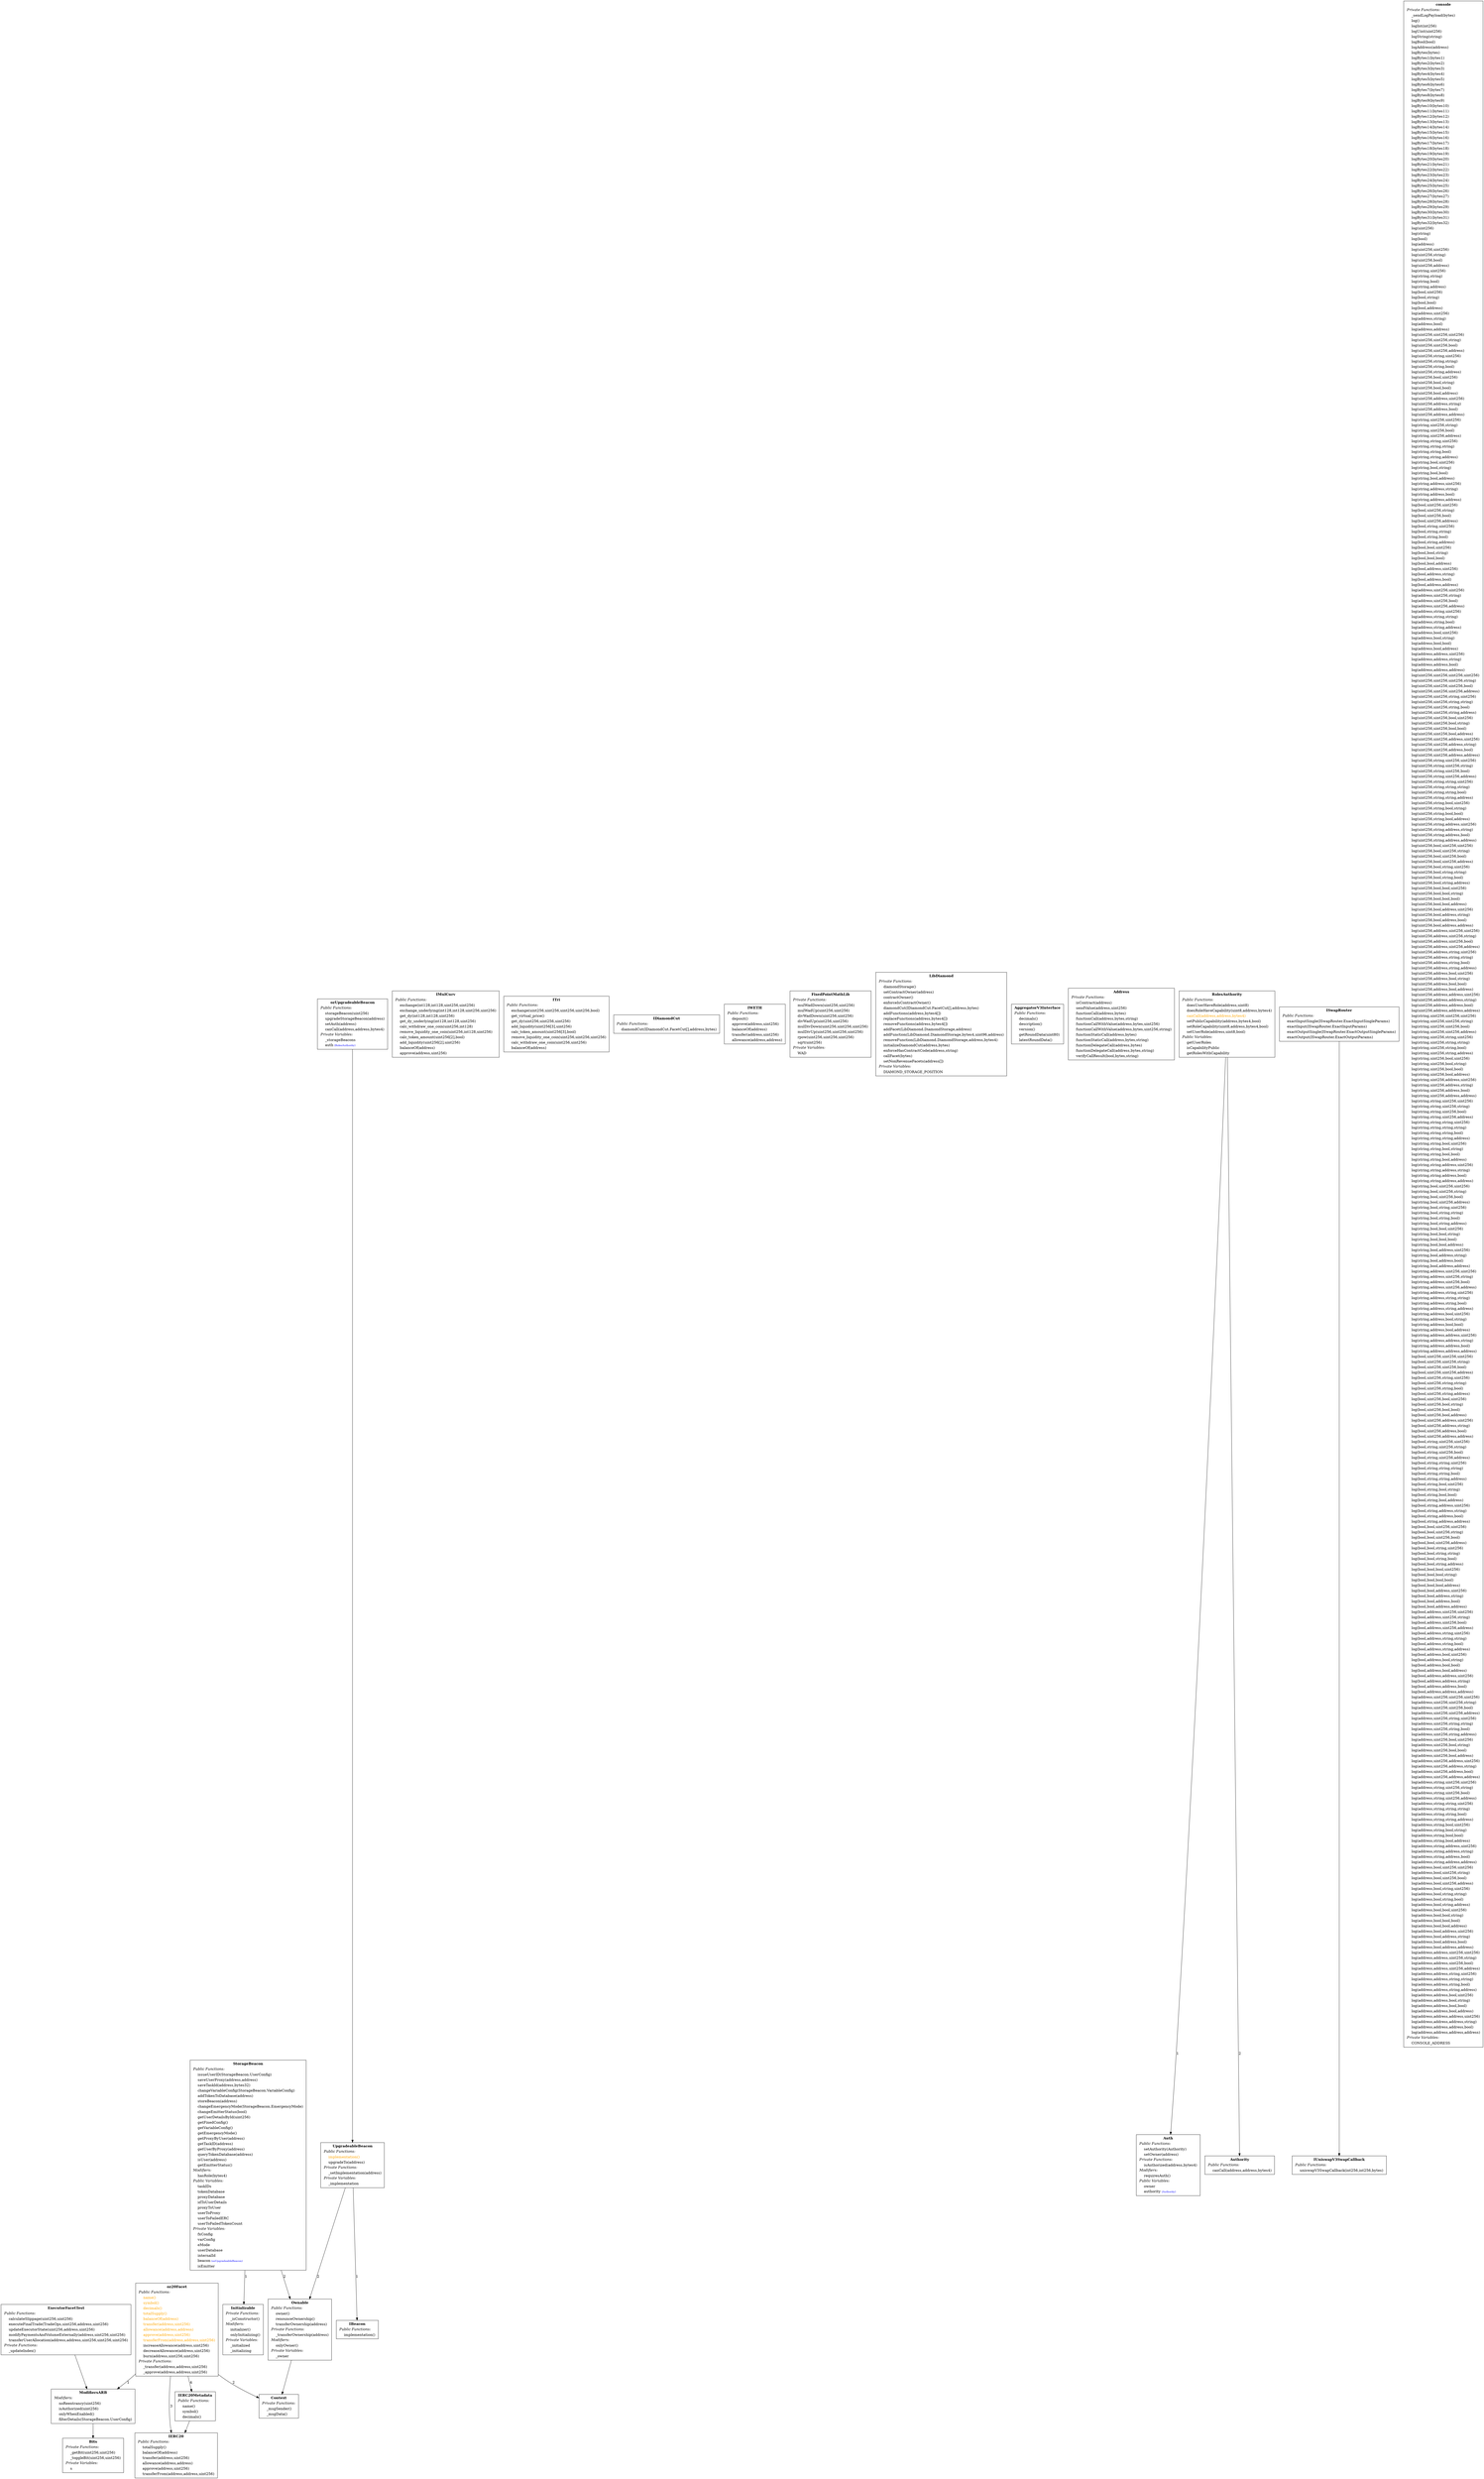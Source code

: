 digraph "" {
ModifiersARB -> Bits;
ModifiersARB[shape="box"label=< <TABLE border="0"><TR><TD align="center"><B>ModifiersARB</B></TD></TR><TR><TD align="left"><I>Modifiers:</I></TD></TR><TR><TD align="left">    noReentrancy(uint256)</TD></TR><TR><TD align="left">    isAuthorized(uint256)</TD></TR><TR><TD align="left">    onlyWhenEnabled()</TD></TR><TR><TD align="left">    filterDetails(StorageBeacon.UserConfig)</TD></TR></TABLE> >];

Bits[shape="box"label=< <TABLE border="0"><TR><TD align="center"><B>Bits</B></TD></TR><TR><TD align="left"><I>Private Functions:</I></TD></TR><TR><TD align="left">    _getBit(uint256,uint256)</TD></TR><TR><TD align="left">    _toggleBit(uint256,uint256)</TD></TR><TR><TD align="left"><I>Private Variables:</I></TD></TR><TR><TD align="left">    s</TD></TR></TABLE> >];

oz20Facet -> ModifiersARB [ label="1" ];
oz20Facet -> Context [ label="2" ];
oz20Facet -> IERC20 [ label="3" ];
oz20Facet -> IERC20Metadata [ label="4" ];
oz20Facet[shape="box"label=< <TABLE border="0"><TR><TD align="center"><B>oz20Facet</B></TD></TR><TR><TD align="left"><I>Public Functions:</I></TD></TR><TR><TD align="left"><font color="#FFA500">    name()</font></TD></TR><TR><TD align="left"><font color="#FFA500">    symbol()</font></TD></TR><TR><TD align="left"><font color="#FFA500">    decimals()</font></TD></TR><TR><TD align="left"><font color="#FFA500">    totalSupply()</font></TD></TR><TR><TD align="left"><font color="#FFA500">    balanceOf(address)</font></TD></TR><TR><TD align="left"><font color="#FFA500">    transfer(address,uint256)</font></TD></TR><TR><TD align="left"><font color="#FFA500">    allowance(address,address)</font></TD></TR><TR><TD align="left"><font color="#FFA500">    approve(address,uint256)</font></TD></TR><TR><TD align="left"><font color="#FFA500">    transferFrom(address,address,uint256)</font></TD></TR><TR><TD align="left">    increaseAllowance(address,uint256)</TD></TR><TR><TD align="left">    decreaseAllowance(address,uint256)</TD></TR><TR><TD align="left">    burn(address,uint256,uint256)</TD></TR><TR><TD align="left"><I>Private Functions:</I></TD></TR><TR><TD align="left">    _transfer(address,address,uint256)</TD></TR><TR><TD align="left">    _approve(address,address,uint256)</TD></TR></TABLE> >];

StorageBeacon -> Initializable [ label="1" ];
StorageBeacon -> Ownable [ label="2" ];
StorageBeacon[shape="box"label=< <TABLE border="0"><TR><TD align="center"><B>StorageBeacon</B></TD></TR><TR><TD align="left"><I>Public Functions:</I></TD></TR><TR><TD align="left">    issueUserID(StorageBeacon.UserConfig)</TD></TR><TR><TD align="left">    saveUserProxy(address,address)</TD></TR><TR><TD align="left">    saveTaskId(address,bytes32)</TD></TR><TR><TD align="left">    changeVariableConfig(StorageBeacon.VariableConfig)</TD></TR><TR><TD align="left">    addTokenToDatabase(address)</TD></TR><TR><TD align="left">    storeBeacon(address)</TD></TR><TR><TD align="left">    changeEmergencyMode(StorageBeacon.EmergencyMode)</TD></TR><TR><TD align="left">    changeEmitterStatus(bool)</TD></TR><TR><TD align="left">    getUserDetailsById(uint256)</TD></TR><TR><TD align="left">    getFixedConfig()</TD></TR><TR><TD align="left">    getVariableConfig()</TD></TR><TR><TD align="left">    getEmergencyMode()</TD></TR><TR><TD align="left">    getProxyByUser(address)</TD></TR><TR><TD align="left">    getTaskID(address)</TD></TR><TR><TD align="left">    getUserByProxy(address)</TD></TR><TR><TD align="left">    queryTokenDatabase(address)</TD></TR><TR><TD align="left">    isUser(address)</TD></TR><TR><TD align="left">    getEmitterStatus()</TD></TR><TR><TD align="left"><I>Modifiers:</I></TD></TR><TR><TD align="left">    hasRole(bytes4)</TD></TR><TR><TD align="left"><I>Public Variables:</I></TD></TR><TR><TD align="left">    taskIDs</TD></TR><TR><TD align="left">    tokenDatabase</TD></TR><TR><TD align="left">    proxyDatabase</TD></TR><TR><TD align="left">    idToUserDetails</TD></TR><TR><TD align="left">    proxyToUser</TD></TR><TR><TD align="left">    userToProxy</TD></TR><TR><TD align="left">    userToFailedERC</TD></TR><TR><TD align="left">    userToFailedTokenCount</TD></TR><TR><TD align="left"><I>Private Variables:</I></TD></TR><TR><TD align="left">    fxConfig</TD></TR><TR><TD align="left">    varConfig</TD></TR><TR><TD align="left">    eMode</TD></TR><TR><TD align="left">    userDatabase</TD></TR><TR><TD align="left">    internalId</TD></TR><TR><TD align="left">    beacon<font color="blue" POINT-SIZE="10"> (ozUpgradeableBeacon)</font></TD></TR><TR><TD align="left">    isEmitter</TD></TR></TABLE> >];

ozUpgradeableBeacon -> UpgradeableBeacon;
ozUpgradeableBeacon[shape="box"label=< <TABLE border="0"><TR><TD align="center"><B>ozUpgradeableBeacon</B></TD></TR><TR><TD align="left"><I>Public Functions:</I></TD></TR><TR><TD align="left">    storageBeacon(uint256)</TD></TR><TR><TD align="left">    upgradeStorageBeacon(address)</TD></TR><TR><TD align="left">    setAuth(address)</TD></TR><TR><TD align="left">    canCall(address,address,bytes4)</TD></TR><TR><TD align="left"><I>Private Variables:</I></TD></TR><TR><TD align="left">    _storageBeacons</TD></TR><TR><TD align="left">    auth<font color="blue" POINT-SIZE="10"> (RolesAuthority)</font></TD></TR></TABLE> >];

IMulCurv[shape="box"label=< <TABLE border="0"><TR><TD align="center"><B>IMulCurv</B></TD></TR><TR><TD align="left"><I>Public Functions:</I></TD></TR><TR><TD align="left">    exchange(int128,int128,uint256,uint256)</TD></TR><TR><TD align="left">    exchange_underlying(int128,int128,uint256,uint256)</TD></TR><TR><TD align="left">    get_dy(int128,int128,uint256)</TD></TR><TR><TD align="left">    get_dy_underlying(int128,int128,uint256)</TD></TR><TR><TD align="left">    calc_withdraw_one_coin(uint256,int128)</TD></TR><TR><TD align="left">    remove_liquidity_one_coin(uint256,int128,uint256)</TD></TR><TR><TD align="left">    calc_token_amount(uint256[2],bool)</TD></TR><TR><TD align="left">    add_liquidity(uint256[2],uint256)</TD></TR><TR><TD align="left">    balanceOf(address)</TD></TR><TR><TD align="left">    approve(address,uint256)</TD></TR></TABLE> >];

ITri[shape="box"label=< <TABLE border="0"><TR><TD align="center"><B>ITri</B></TD></TR><TR><TD align="left"><I>Public Functions:</I></TD></TR><TR><TD align="left">    exchange(uint256,uint256,uint256,uint256,bool)</TD></TR><TR><TD align="left">    get_virtual_price()</TD></TR><TR><TD align="left">    get_dy(uint256,uint256,uint256)</TD></TR><TR><TD align="left">    add_liquidity(uint256[3],uint256)</TD></TR><TR><TD align="left">    calc_token_amount(uint256[3],bool)</TD></TR><TR><TD align="left">    remove_liquidity_one_coin(uint256,uint256,uint256)</TD></TR><TR><TD align="left">    calc_withdraw_one_coin(uint256,uint256)</TD></TR><TR><TD align="left">    balanceOf(address)</TD></TR></TABLE> >];

IDiamondCut[shape="box"label=< <TABLE border="0"><TR><TD align="center"><B>IDiamondCut</B></TD></TR><TR><TD align="left"><I>Public Functions:</I></TD></TR><TR><TD align="left">    diamondCut(IDiamondCut.FacetCut[],address,bytes)</TD></TR></TABLE> >];

IWETH[shape="box"label=< <TABLE border="0"><TR><TD align="center"><B>IWETH</B></TD></TR><TR><TD align="left"><I>Public Functions:</I></TD></TR><TR><TD align="left">    deposit()</TD></TR><TR><TD align="left">    approve(address,uint256)</TD></TR><TR><TD align="left">    balanceOf(address)</TD></TR><TR><TD align="left">    transfer(address,uint256)</TD></TR><TR><TD align="left">    allowance(address,address)</TD></TR></TABLE> >];

FixedPointMathLib[shape="box"label=< <TABLE border="0"><TR><TD align="center"><B>FixedPointMathLib</B></TD></TR><TR><TD align="left"><I>Private Functions:</I></TD></TR><TR><TD align="left">    mulWadDown(uint256,uint256)</TD></TR><TR><TD align="left">    mulWadUp(uint256,uint256)</TD></TR><TR><TD align="left">    divWadDown(uint256,uint256)</TD></TR><TR><TD align="left">    divWadUp(uint256,uint256)</TD></TR><TR><TD align="left">    mulDivDown(uint256,uint256,uint256)</TD></TR><TR><TD align="left">    mulDivUp(uint256,uint256,uint256)</TD></TR><TR><TD align="left">    rpow(uint256,uint256,uint256)</TD></TR><TR><TD align="left">    sqrt(uint256)</TD></TR><TR><TD align="left"><I>Private Variables:</I></TD></TR><TR><TD align="left">    WAD</TD></TR></TABLE> >];

LibDiamond[shape="box"label=< <TABLE border="0"><TR><TD align="center"><B>LibDiamond</B></TD></TR><TR><TD align="left"><I>Private Functions:</I></TD></TR><TR><TD align="left">    diamondStorage()</TD></TR><TR><TD align="left">    setContractOwner(address)</TD></TR><TR><TD align="left">    contractOwner()</TD></TR><TR><TD align="left">    enforceIsContractOwner()</TD></TR><TR><TD align="left">    diamondCut(IDiamondCut.FacetCut[],address,bytes)</TD></TR><TR><TD align="left">    addFunctions(address,bytes4[])</TD></TR><TR><TD align="left">    replaceFunctions(address,bytes4[])</TD></TR><TR><TD align="left">    removeFunctions(address,bytes4[])</TD></TR><TR><TD align="left">    addFacet(LibDiamond.DiamondStorage,address)</TD></TR><TR><TD align="left">    addFunction(LibDiamond.DiamondStorage,bytes4,uint96,address)</TD></TR><TR><TD align="left">    removeFunction(LibDiamond.DiamondStorage,address,bytes4)</TD></TR><TR><TD align="left">    initializeDiamondCut(address,bytes)</TD></TR><TR><TD align="left">    enforceHasContractCode(address,string)</TD></TR><TR><TD align="left">    callFacet(bytes)</TD></TR><TR><TD align="left">    setNonRevenueFacets(address[])</TD></TR><TR><TD align="left"><I>Private Variables:</I></TD></TR><TR><TD align="left">    DIAMOND_STORAGE_POSITION</TD></TR></TABLE> >];

ExecutorFacetTest -> ModifiersARB;
ExecutorFacetTest[shape="box"label=< <TABLE border="0"><TR><TD align="center"><B>ExecutorFacetTest</B></TD></TR><TR><TD align="left"><I>Public Functions:</I></TD></TR><TR><TD align="left">    calculateSlippage(uint256,uint256)</TD></TR><TR><TD align="left">    executeFinalTrade(TradeOps,uint256,address,uint256)</TD></TR><TR><TD align="left">    updateExecutorState(uint256,address,uint256)</TD></TR><TR><TD align="left">    modifyPaymentsAndVolumeExternally(address,uint256,uint256)</TD></TR><TR><TD align="left">    transferUserAllocation(address,address,uint256,uint256,uint256)</TD></TR><TR><TD align="left"><I>Private Functions:</I></TD></TR><TR><TD align="left">    _updateIndex()</TD></TR></TABLE> >];

AggregatorV3Interface[shape="box"label=< <TABLE border="0"><TR><TD align="center"><B>AggregatorV3Interface</B></TD></TR><TR><TD align="left"><I>Public Functions:</I></TD></TR><TR><TD align="left">    decimals()</TD></TR><TR><TD align="left">    description()</TD></TR><TR><TD align="left">    version()</TD></TR><TR><TD align="left">    getRoundData(uint80)</TD></TR><TR><TD align="left">    latestRoundData()</TD></TR></TABLE> >];

Ownable -> Context;
Ownable[shape="box"label=< <TABLE border="0"><TR><TD align="center"><B>Ownable</B></TD></TR><TR><TD align="left"><I>Public Functions:</I></TD></TR><TR><TD align="left">    owner()</TD></TR><TR><TD align="left">    renounceOwnership()</TD></TR><TR><TD align="left">    transferOwnership(address)</TD></TR><TR><TD align="left"><I>Private Functions:</I></TD></TR><TR><TD align="left">    _transferOwnership(address)</TD></TR><TR><TD align="left"><I>Modifiers:</I></TD></TR><TR><TD align="left">    onlyOwner()</TD></TR><TR><TD align="left"><I>Private Variables:</I></TD></TR><TR><TD align="left">    _owner</TD></TR></TABLE> >];

IBeacon[shape="box"label=< <TABLE border="0"><TR><TD align="center"><B>IBeacon</B></TD></TR><TR><TD align="left"><I>Public Functions:</I></TD></TR><TR><TD align="left">    implementation()</TD></TR></TABLE> >];

UpgradeableBeacon -> IBeacon [ label="1" ];
UpgradeableBeacon -> Ownable [ label="2" ];
UpgradeableBeacon[shape="box"label=< <TABLE border="0"><TR><TD align="center"><B>UpgradeableBeacon</B></TD></TR><TR><TD align="left"><I>Public Functions:</I></TD></TR><TR><TD align="left"><font color="#FFA500">    implementation()</font></TD></TR><TR><TD align="left">    upgradeTo(address)</TD></TR><TR><TD align="left"><I>Private Functions:</I></TD></TR><TR><TD align="left">    _setImplementation(address)</TD></TR><TR><TD align="left"><I>Private Variables:</I></TD></TR><TR><TD align="left">    _implementation</TD></TR></TABLE> >];

Initializable[shape="box"label=< <TABLE border="0"><TR><TD align="center"><B>Initializable</B></TD></TR><TR><TD align="left"><I>Private Functions:</I></TD></TR><TR><TD align="left">    _isConstructor()</TD></TR><TR><TD align="left"><I>Modifiers:</I></TD></TR><TR><TD align="left">    initializer()</TD></TR><TR><TD align="left">    onlyInitializing()</TD></TR><TR><TD align="left"><I>Private Variables:</I></TD></TR><TR><TD align="left">    _initialized</TD></TR><TR><TD align="left">    _initializing</TD></TR></TABLE> >];

IERC20[shape="box"label=< <TABLE border="0"><TR><TD align="center"><B>IERC20</B></TD></TR><TR><TD align="left"><I>Public Functions:</I></TD></TR><TR><TD align="left">    totalSupply()</TD></TR><TR><TD align="left">    balanceOf(address)</TD></TR><TR><TD align="left">    transfer(address,uint256)</TD></TR><TR><TD align="left">    allowance(address,address)</TD></TR><TR><TD align="left">    approve(address,uint256)</TD></TR><TR><TD align="left">    transferFrom(address,address,uint256)</TD></TR></TABLE> >];

IERC20Metadata -> IERC20;
IERC20Metadata[shape="box"label=< <TABLE border="0"><TR><TD align="center"><B>IERC20Metadata</B></TD></TR><TR><TD align="left"><I>Public Functions:</I></TD></TR><TR><TD align="left">    name()</TD></TR><TR><TD align="left">    symbol()</TD></TR><TR><TD align="left">    decimals()</TD></TR></TABLE> >];

Address[shape="box"label=< <TABLE border="0"><TR><TD align="center"><B>Address</B></TD></TR><TR><TD align="left"><I>Private Functions:</I></TD></TR><TR><TD align="left">    isContract(address)</TD></TR><TR><TD align="left">    sendValue(address,uint256)</TD></TR><TR><TD align="left">    functionCall(address,bytes)</TD></TR><TR><TD align="left">    functionCall(address,bytes,string)</TD></TR><TR><TD align="left">    functionCallWithValue(address,bytes,uint256)</TD></TR><TR><TD align="left">    functionCallWithValue(address,bytes,uint256,string)</TD></TR><TR><TD align="left">    functionStaticCall(address,bytes)</TD></TR><TR><TD align="left">    functionStaticCall(address,bytes,string)</TD></TR><TR><TD align="left">    functionDelegateCall(address,bytes)</TD></TR><TR><TD align="left">    functionDelegateCall(address,bytes,string)</TD></TR><TR><TD align="left">    verifyCallResult(bool,bytes,string)</TD></TR></TABLE> >];

Context[shape="box"label=< <TABLE border="0"><TR><TD align="center"><B>Context</B></TD></TR><TR><TD align="left"><I>Private Functions:</I></TD></TR><TR><TD align="left">    _msgSender()</TD></TR><TR><TD align="left">    _msgData()</TD></TR></TABLE> >];

Auth[shape="box"label=< <TABLE border="0"><TR><TD align="center"><B>Auth</B></TD></TR><TR><TD align="left"><I>Public Functions:</I></TD></TR><TR><TD align="left">    setAuthority(Authority)</TD></TR><TR><TD align="left">    setOwner(address)</TD></TR><TR><TD align="left"><I>Private Functions:</I></TD></TR><TR><TD align="left">    isAuthorized(address,bytes4)</TD></TR><TR><TD align="left"><I>Modifiers:</I></TD></TR><TR><TD align="left">    requiresAuth()</TD></TR><TR><TD align="left"><I>Public Variables:</I></TD></TR><TR><TD align="left">    owner</TD></TR><TR><TD align="left">    authority<font color="blue" POINT-SIZE="10"> (Authority)</font></TD></TR></TABLE> >];

Authority[shape="box"label=< <TABLE border="0"><TR><TD align="center"><B>Authority</B></TD></TR><TR><TD align="left"><I>Public Functions:</I></TD></TR><TR><TD align="left">    canCall(address,address,bytes4)</TD></TR></TABLE> >];

RolesAuthority -> Auth [ label="1" ];
RolesAuthority -> Authority [ label="2" ];
RolesAuthority[shape="box"label=< <TABLE border="0"><TR><TD align="center"><B>RolesAuthority</B></TD></TR><TR><TD align="left"><I>Public Functions:</I></TD></TR><TR><TD align="left">    doesUserHaveRole(address,uint8)</TD></TR><TR><TD align="left">    doesRoleHaveCapability(uint8,address,bytes4)</TD></TR><TR><TD align="left"><font color="#FFA500">    canCall(address,address,bytes4)</font></TD></TR><TR><TD align="left">    setPublicCapability(address,bytes4,bool)</TD></TR><TR><TD align="left">    setRoleCapability(uint8,address,bytes4,bool)</TD></TR><TR><TD align="left">    setUserRole(address,uint8,bool)</TD></TR><TR><TD align="left"><I>Public Variables:</I></TD></TR><TR><TD align="left">    getUserRoles</TD></TR><TR><TD align="left">    isCapabilityPublic</TD></TR><TR><TD align="left">    getRolesWithCapability</TD></TR></TABLE> >];

IUniswapV3SwapCallback[shape="box"label=< <TABLE border="0"><TR><TD align="center"><B>IUniswapV3SwapCallback</B></TD></TR><TR><TD align="left"><I>Public Functions:</I></TD></TR><TR><TD align="left">    uniswapV3SwapCallback(int256,int256,bytes)</TD></TR></TABLE> >];

ISwapRouter -> IUniswapV3SwapCallback;
ISwapRouter[shape="box"label=< <TABLE border="0"><TR><TD align="center"><B>ISwapRouter</B></TD></TR><TR><TD align="left"><I>Public Functions:</I></TD></TR><TR><TD align="left">    exactInputSingle(ISwapRouter.ExactInputSingleParams)</TD></TR><TR><TD align="left">    exactInput(ISwapRouter.ExactInputParams)</TD></TR><TR><TD align="left">    exactOutputSingle(ISwapRouter.ExactOutputSingleParams)</TD></TR><TR><TD align="left">    exactOutput(ISwapRouter.ExactOutputParams)</TD></TR></TABLE> >];

console[shape="box"label=< <TABLE border="0"><TR><TD align="center"><B>console</B></TD></TR><TR><TD align="left"><I>Private Functions:</I></TD></TR><TR><TD align="left">    _sendLogPayload(bytes)</TD></TR><TR><TD align="left">    log()</TD></TR><TR><TD align="left">    logInt(int256)</TD></TR><TR><TD align="left">    logUint(uint256)</TD></TR><TR><TD align="left">    logString(string)</TD></TR><TR><TD align="left">    logBool(bool)</TD></TR><TR><TD align="left">    logAddress(address)</TD></TR><TR><TD align="left">    logBytes(bytes)</TD></TR><TR><TD align="left">    logBytes1(bytes1)</TD></TR><TR><TD align="left">    logBytes2(bytes2)</TD></TR><TR><TD align="left">    logBytes3(bytes3)</TD></TR><TR><TD align="left">    logBytes4(bytes4)</TD></TR><TR><TD align="left">    logBytes5(bytes5)</TD></TR><TR><TD align="left">    logBytes6(bytes6)</TD></TR><TR><TD align="left">    logBytes7(bytes7)</TD></TR><TR><TD align="left">    logBytes8(bytes8)</TD></TR><TR><TD align="left">    logBytes9(bytes9)</TD></TR><TR><TD align="left">    logBytes10(bytes10)</TD></TR><TR><TD align="left">    logBytes11(bytes11)</TD></TR><TR><TD align="left">    logBytes12(bytes12)</TD></TR><TR><TD align="left">    logBytes13(bytes13)</TD></TR><TR><TD align="left">    logBytes14(bytes14)</TD></TR><TR><TD align="left">    logBytes15(bytes15)</TD></TR><TR><TD align="left">    logBytes16(bytes16)</TD></TR><TR><TD align="left">    logBytes17(bytes17)</TD></TR><TR><TD align="left">    logBytes18(bytes18)</TD></TR><TR><TD align="left">    logBytes19(bytes19)</TD></TR><TR><TD align="left">    logBytes20(bytes20)</TD></TR><TR><TD align="left">    logBytes21(bytes21)</TD></TR><TR><TD align="left">    logBytes22(bytes22)</TD></TR><TR><TD align="left">    logBytes23(bytes23)</TD></TR><TR><TD align="left">    logBytes24(bytes24)</TD></TR><TR><TD align="left">    logBytes25(bytes25)</TD></TR><TR><TD align="left">    logBytes26(bytes26)</TD></TR><TR><TD align="left">    logBytes27(bytes27)</TD></TR><TR><TD align="left">    logBytes28(bytes28)</TD></TR><TR><TD align="left">    logBytes29(bytes29)</TD></TR><TR><TD align="left">    logBytes30(bytes30)</TD></TR><TR><TD align="left">    logBytes31(bytes31)</TD></TR><TR><TD align="left">    logBytes32(bytes32)</TD></TR><TR><TD align="left">    log(uint256)</TD></TR><TR><TD align="left">    log(string)</TD></TR><TR><TD align="left">    log(bool)</TD></TR><TR><TD align="left">    log(address)</TD></TR><TR><TD align="left">    log(uint256,uint256)</TD></TR><TR><TD align="left">    log(uint256,string)</TD></TR><TR><TD align="left">    log(uint256,bool)</TD></TR><TR><TD align="left">    log(uint256,address)</TD></TR><TR><TD align="left">    log(string,uint256)</TD></TR><TR><TD align="left">    log(string,string)</TD></TR><TR><TD align="left">    log(string,bool)</TD></TR><TR><TD align="left">    log(string,address)</TD></TR><TR><TD align="left">    log(bool,uint256)</TD></TR><TR><TD align="left">    log(bool,string)</TD></TR><TR><TD align="left">    log(bool,bool)</TD></TR><TR><TD align="left">    log(bool,address)</TD></TR><TR><TD align="left">    log(address,uint256)</TD></TR><TR><TD align="left">    log(address,string)</TD></TR><TR><TD align="left">    log(address,bool)</TD></TR><TR><TD align="left">    log(address,address)</TD></TR><TR><TD align="left">    log(uint256,uint256,uint256)</TD></TR><TR><TD align="left">    log(uint256,uint256,string)</TD></TR><TR><TD align="left">    log(uint256,uint256,bool)</TD></TR><TR><TD align="left">    log(uint256,uint256,address)</TD></TR><TR><TD align="left">    log(uint256,string,uint256)</TD></TR><TR><TD align="left">    log(uint256,string,string)</TD></TR><TR><TD align="left">    log(uint256,string,bool)</TD></TR><TR><TD align="left">    log(uint256,string,address)</TD></TR><TR><TD align="left">    log(uint256,bool,uint256)</TD></TR><TR><TD align="left">    log(uint256,bool,string)</TD></TR><TR><TD align="left">    log(uint256,bool,bool)</TD></TR><TR><TD align="left">    log(uint256,bool,address)</TD></TR><TR><TD align="left">    log(uint256,address,uint256)</TD></TR><TR><TD align="left">    log(uint256,address,string)</TD></TR><TR><TD align="left">    log(uint256,address,bool)</TD></TR><TR><TD align="left">    log(uint256,address,address)</TD></TR><TR><TD align="left">    log(string,uint256,uint256)</TD></TR><TR><TD align="left">    log(string,uint256,string)</TD></TR><TR><TD align="left">    log(string,uint256,bool)</TD></TR><TR><TD align="left">    log(string,uint256,address)</TD></TR><TR><TD align="left">    log(string,string,uint256)</TD></TR><TR><TD align="left">    log(string,string,string)</TD></TR><TR><TD align="left">    log(string,string,bool)</TD></TR><TR><TD align="left">    log(string,string,address)</TD></TR><TR><TD align="left">    log(string,bool,uint256)</TD></TR><TR><TD align="left">    log(string,bool,string)</TD></TR><TR><TD align="left">    log(string,bool,bool)</TD></TR><TR><TD align="left">    log(string,bool,address)</TD></TR><TR><TD align="left">    log(string,address,uint256)</TD></TR><TR><TD align="left">    log(string,address,string)</TD></TR><TR><TD align="left">    log(string,address,bool)</TD></TR><TR><TD align="left">    log(string,address,address)</TD></TR><TR><TD align="left">    log(bool,uint256,uint256)</TD></TR><TR><TD align="left">    log(bool,uint256,string)</TD></TR><TR><TD align="left">    log(bool,uint256,bool)</TD></TR><TR><TD align="left">    log(bool,uint256,address)</TD></TR><TR><TD align="left">    log(bool,string,uint256)</TD></TR><TR><TD align="left">    log(bool,string,string)</TD></TR><TR><TD align="left">    log(bool,string,bool)</TD></TR><TR><TD align="left">    log(bool,string,address)</TD></TR><TR><TD align="left">    log(bool,bool,uint256)</TD></TR><TR><TD align="left">    log(bool,bool,string)</TD></TR><TR><TD align="left">    log(bool,bool,bool)</TD></TR><TR><TD align="left">    log(bool,bool,address)</TD></TR><TR><TD align="left">    log(bool,address,uint256)</TD></TR><TR><TD align="left">    log(bool,address,string)</TD></TR><TR><TD align="left">    log(bool,address,bool)</TD></TR><TR><TD align="left">    log(bool,address,address)</TD></TR><TR><TD align="left">    log(address,uint256,uint256)</TD></TR><TR><TD align="left">    log(address,uint256,string)</TD></TR><TR><TD align="left">    log(address,uint256,bool)</TD></TR><TR><TD align="left">    log(address,uint256,address)</TD></TR><TR><TD align="left">    log(address,string,uint256)</TD></TR><TR><TD align="left">    log(address,string,string)</TD></TR><TR><TD align="left">    log(address,string,bool)</TD></TR><TR><TD align="left">    log(address,string,address)</TD></TR><TR><TD align="left">    log(address,bool,uint256)</TD></TR><TR><TD align="left">    log(address,bool,string)</TD></TR><TR><TD align="left">    log(address,bool,bool)</TD></TR><TR><TD align="left">    log(address,bool,address)</TD></TR><TR><TD align="left">    log(address,address,uint256)</TD></TR><TR><TD align="left">    log(address,address,string)</TD></TR><TR><TD align="left">    log(address,address,bool)</TD></TR><TR><TD align="left">    log(address,address,address)</TD></TR><TR><TD align="left">    log(uint256,uint256,uint256,uint256)</TD></TR><TR><TD align="left">    log(uint256,uint256,uint256,string)</TD></TR><TR><TD align="left">    log(uint256,uint256,uint256,bool)</TD></TR><TR><TD align="left">    log(uint256,uint256,uint256,address)</TD></TR><TR><TD align="left">    log(uint256,uint256,string,uint256)</TD></TR><TR><TD align="left">    log(uint256,uint256,string,string)</TD></TR><TR><TD align="left">    log(uint256,uint256,string,bool)</TD></TR><TR><TD align="left">    log(uint256,uint256,string,address)</TD></TR><TR><TD align="left">    log(uint256,uint256,bool,uint256)</TD></TR><TR><TD align="left">    log(uint256,uint256,bool,string)</TD></TR><TR><TD align="left">    log(uint256,uint256,bool,bool)</TD></TR><TR><TD align="left">    log(uint256,uint256,bool,address)</TD></TR><TR><TD align="left">    log(uint256,uint256,address,uint256)</TD></TR><TR><TD align="left">    log(uint256,uint256,address,string)</TD></TR><TR><TD align="left">    log(uint256,uint256,address,bool)</TD></TR><TR><TD align="left">    log(uint256,uint256,address,address)</TD></TR><TR><TD align="left">    log(uint256,string,uint256,uint256)</TD></TR><TR><TD align="left">    log(uint256,string,uint256,string)</TD></TR><TR><TD align="left">    log(uint256,string,uint256,bool)</TD></TR><TR><TD align="left">    log(uint256,string,uint256,address)</TD></TR><TR><TD align="left">    log(uint256,string,string,uint256)</TD></TR><TR><TD align="left">    log(uint256,string,string,string)</TD></TR><TR><TD align="left">    log(uint256,string,string,bool)</TD></TR><TR><TD align="left">    log(uint256,string,string,address)</TD></TR><TR><TD align="left">    log(uint256,string,bool,uint256)</TD></TR><TR><TD align="left">    log(uint256,string,bool,string)</TD></TR><TR><TD align="left">    log(uint256,string,bool,bool)</TD></TR><TR><TD align="left">    log(uint256,string,bool,address)</TD></TR><TR><TD align="left">    log(uint256,string,address,uint256)</TD></TR><TR><TD align="left">    log(uint256,string,address,string)</TD></TR><TR><TD align="left">    log(uint256,string,address,bool)</TD></TR><TR><TD align="left">    log(uint256,string,address,address)</TD></TR><TR><TD align="left">    log(uint256,bool,uint256,uint256)</TD></TR><TR><TD align="left">    log(uint256,bool,uint256,string)</TD></TR><TR><TD align="left">    log(uint256,bool,uint256,bool)</TD></TR><TR><TD align="left">    log(uint256,bool,uint256,address)</TD></TR><TR><TD align="left">    log(uint256,bool,string,uint256)</TD></TR><TR><TD align="left">    log(uint256,bool,string,string)</TD></TR><TR><TD align="left">    log(uint256,bool,string,bool)</TD></TR><TR><TD align="left">    log(uint256,bool,string,address)</TD></TR><TR><TD align="left">    log(uint256,bool,bool,uint256)</TD></TR><TR><TD align="left">    log(uint256,bool,bool,string)</TD></TR><TR><TD align="left">    log(uint256,bool,bool,bool)</TD></TR><TR><TD align="left">    log(uint256,bool,bool,address)</TD></TR><TR><TD align="left">    log(uint256,bool,address,uint256)</TD></TR><TR><TD align="left">    log(uint256,bool,address,string)</TD></TR><TR><TD align="left">    log(uint256,bool,address,bool)</TD></TR><TR><TD align="left">    log(uint256,bool,address,address)</TD></TR><TR><TD align="left">    log(uint256,address,uint256,uint256)</TD></TR><TR><TD align="left">    log(uint256,address,uint256,string)</TD></TR><TR><TD align="left">    log(uint256,address,uint256,bool)</TD></TR><TR><TD align="left">    log(uint256,address,uint256,address)</TD></TR><TR><TD align="left">    log(uint256,address,string,uint256)</TD></TR><TR><TD align="left">    log(uint256,address,string,string)</TD></TR><TR><TD align="left">    log(uint256,address,string,bool)</TD></TR><TR><TD align="left">    log(uint256,address,string,address)</TD></TR><TR><TD align="left">    log(uint256,address,bool,uint256)</TD></TR><TR><TD align="left">    log(uint256,address,bool,string)</TD></TR><TR><TD align="left">    log(uint256,address,bool,bool)</TD></TR><TR><TD align="left">    log(uint256,address,bool,address)</TD></TR><TR><TD align="left">    log(uint256,address,address,uint256)</TD></TR><TR><TD align="left">    log(uint256,address,address,string)</TD></TR><TR><TD align="left">    log(uint256,address,address,bool)</TD></TR><TR><TD align="left">    log(uint256,address,address,address)</TD></TR><TR><TD align="left">    log(string,uint256,uint256,uint256)</TD></TR><TR><TD align="left">    log(string,uint256,uint256,string)</TD></TR><TR><TD align="left">    log(string,uint256,uint256,bool)</TD></TR><TR><TD align="left">    log(string,uint256,uint256,address)</TD></TR><TR><TD align="left">    log(string,uint256,string,uint256)</TD></TR><TR><TD align="left">    log(string,uint256,string,string)</TD></TR><TR><TD align="left">    log(string,uint256,string,bool)</TD></TR><TR><TD align="left">    log(string,uint256,string,address)</TD></TR><TR><TD align="left">    log(string,uint256,bool,uint256)</TD></TR><TR><TD align="left">    log(string,uint256,bool,string)</TD></TR><TR><TD align="left">    log(string,uint256,bool,bool)</TD></TR><TR><TD align="left">    log(string,uint256,bool,address)</TD></TR><TR><TD align="left">    log(string,uint256,address,uint256)</TD></TR><TR><TD align="left">    log(string,uint256,address,string)</TD></TR><TR><TD align="left">    log(string,uint256,address,bool)</TD></TR><TR><TD align="left">    log(string,uint256,address,address)</TD></TR><TR><TD align="left">    log(string,string,uint256,uint256)</TD></TR><TR><TD align="left">    log(string,string,uint256,string)</TD></TR><TR><TD align="left">    log(string,string,uint256,bool)</TD></TR><TR><TD align="left">    log(string,string,uint256,address)</TD></TR><TR><TD align="left">    log(string,string,string,uint256)</TD></TR><TR><TD align="left">    log(string,string,string,string)</TD></TR><TR><TD align="left">    log(string,string,string,bool)</TD></TR><TR><TD align="left">    log(string,string,string,address)</TD></TR><TR><TD align="left">    log(string,string,bool,uint256)</TD></TR><TR><TD align="left">    log(string,string,bool,string)</TD></TR><TR><TD align="left">    log(string,string,bool,bool)</TD></TR><TR><TD align="left">    log(string,string,bool,address)</TD></TR><TR><TD align="left">    log(string,string,address,uint256)</TD></TR><TR><TD align="left">    log(string,string,address,string)</TD></TR><TR><TD align="left">    log(string,string,address,bool)</TD></TR><TR><TD align="left">    log(string,string,address,address)</TD></TR><TR><TD align="left">    log(string,bool,uint256,uint256)</TD></TR><TR><TD align="left">    log(string,bool,uint256,string)</TD></TR><TR><TD align="left">    log(string,bool,uint256,bool)</TD></TR><TR><TD align="left">    log(string,bool,uint256,address)</TD></TR><TR><TD align="left">    log(string,bool,string,uint256)</TD></TR><TR><TD align="left">    log(string,bool,string,string)</TD></TR><TR><TD align="left">    log(string,bool,string,bool)</TD></TR><TR><TD align="left">    log(string,bool,string,address)</TD></TR><TR><TD align="left">    log(string,bool,bool,uint256)</TD></TR><TR><TD align="left">    log(string,bool,bool,string)</TD></TR><TR><TD align="left">    log(string,bool,bool,bool)</TD></TR><TR><TD align="left">    log(string,bool,bool,address)</TD></TR><TR><TD align="left">    log(string,bool,address,uint256)</TD></TR><TR><TD align="left">    log(string,bool,address,string)</TD></TR><TR><TD align="left">    log(string,bool,address,bool)</TD></TR><TR><TD align="left">    log(string,bool,address,address)</TD></TR><TR><TD align="left">    log(string,address,uint256,uint256)</TD></TR><TR><TD align="left">    log(string,address,uint256,string)</TD></TR><TR><TD align="left">    log(string,address,uint256,bool)</TD></TR><TR><TD align="left">    log(string,address,uint256,address)</TD></TR><TR><TD align="left">    log(string,address,string,uint256)</TD></TR><TR><TD align="left">    log(string,address,string,string)</TD></TR><TR><TD align="left">    log(string,address,string,bool)</TD></TR><TR><TD align="left">    log(string,address,string,address)</TD></TR><TR><TD align="left">    log(string,address,bool,uint256)</TD></TR><TR><TD align="left">    log(string,address,bool,string)</TD></TR><TR><TD align="left">    log(string,address,bool,bool)</TD></TR><TR><TD align="left">    log(string,address,bool,address)</TD></TR><TR><TD align="left">    log(string,address,address,uint256)</TD></TR><TR><TD align="left">    log(string,address,address,string)</TD></TR><TR><TD align="left">    log(string,address,address,bool)</TD></TR><TR><TD align="left">    log(string,address,address,address)</TD></TR><TR><TD align="left">    log(bool,uint256,uint256,uint256)</TD></TR><TR><TD align="left">    log(bool,uint256,uint256,string)</TD></TR><TR><TD align="left">    log(bool,uint256,uint256,bool)</TD></TR><TR><TD align="left">    log(bool,uint256,uint256,address)</TD></TR><TR><TD align="left">    log(bool,uint256,string,uint256)</TD></TR><TR><TD align="left">    log(bool,uint256,string,string)</TD></TR><TR><TD align="left">    log(bool,uint256,string,bool)</TD></TR><TR><TD align="left">    log(bool,uint256,string,address)</TD></TR><TR><TD align="left">    log(bool,uint256,bool,uint256)</TD></TR><TR><TD align="left">    log(bool,uint256,bool,string)</TD></TR><TR><TD align="left">    log(bool,uint256,bool,bool)</TD></TR><TR><TD align="left">    log(bool,uint256,bool,address)</TD></TR><TR><TD align="left">    log(bool,uint256,address,uint256)</TD></TR><TR><TD align="left">    log(bool,uint256,address,string)</TD></TR><TR><TD align="left">    log(bool,uint256,address,bool)</TD></TR><TR><TD align="left">    log(bool,uint256,address,address)</TD></TR><TR><TD align="left">    log(bool,string,uint256,uint256)</TD></TR><TR><TD align="left">    log(bool,string,uint256,string)</TD></TR><TR><TD align="left">    log(bool,string,uint256,bool)</TD></TR><TR><TD align="left">    log(bool,string,uint256,address)</TD></TR><TR><TD align="left">    log(bool,string,string,uint256)</TD></TR><TR><TD align="left">    log(bool,string,string,string)</TD></TR><TR><TD align="left">    log(bool,string,string,bool)</TD></TR><TR><TD align="left">    log(bool,string,string,address)</TD></TR><TR><TD align="left">    log(bool,string,bool,uint256)</TD></TR><TR><TD align="left">    log(bool,string,bool,string)</TD></TR><TR><TD align="left">    log(bool,string,bool,bool)</TD></TR><TR><TD align="left">    log(bool,string,bool,address)</TD></TR><TR><TD align="left">    log(bool,string,address,uint256)</TD></TR><TR><TD align="left">    log(bool,string,address,string)</TD></TR><TR><TD align="left">    log(bool,string,address,bool)</TD></TR><TR><TD align="left">    log(bool,string,address,address)</TD></TR><TR><TD align="left">    log(bool,bool,uint256,uint256)</TD></TR><TR><TD align="left">    log(bool,bool,uint256,string)</TD></TR><TR><TD align="left">    log(bool,bool,uint256,bool)</TD></TR><TR><TD align="left">    log(bool,bool,uint256,address)</TD></TR><TR><TD align="left">    log(bool,bool,string,uint256)</TD></TR><TR><TD align="left">    log(bool,bool,string,string)</TD></TR><TR><TD align="left">    log(bool,bool,string,bool)</TD></TR><TR><TD align="left">    log(bool,bool,string,address)</TD></TR><TR><TD align="left">    log(bool,bool,bool,uint256)</TD></TR><TR><TD align="left">    log(bool,bool,bool,string)</TD></TR><TR><TD align="left">    log(bool,bool,bool,bool)</TD></TR><TR><TD align="left">    log(bool,bool,bool,address)</TD></TR><TR><TD align="left">    log(bool,bool,address,uint256)</TD></TR><TR><TD align="left">    log(bool,bool,address,string)</TD></TR><TR><TD align="left">    log(bool,bool,address,bool)</TD></TR><TR><TD align="left">    log(bool,bool,address,address)</TD></TR><TR><TD align="left">    log(bool,address,uint256,uint256)</TD></TR><TR><TD align="left">    log(bool,address,uint256,string)</TD></TR><TR><TD align="left">    log(bool,address,uint256,bool)</TD></TR><TR><TD align="left">    log(bool,address,uint256,address)</TD></TR><TR><TD align="left">    log(bool,address,string,uint256)</TD></TR><TR><TD align="left">    log(bool,address,string,string)</TD></TR><TR><TD align="left">    log(bool,address,string,bool)</TD></TR><TR><TD align="left">    log(bool,address,string,address)</TD></TR><TR><TD align="left">    log(bool,address,bool,uint256)</TD></TR><TR><TD align="left">    log(bool,address,bool,string)</TD></TR><TR><TD align="left">    log(bool,address,bool,bool)</TD></TR><TR><TD align="left">    log(bool,address,bool,address)</TD></TR><TR><TD align="left">    log(bool,address,address,uint256)</TD></TR><TR><TD align="left">    log(bool,address,address,string)</TD></TR><TR><TD align="left">    log(bool,address,address,bool)</TD></TR><TR><TD align="left">    log(bool,address,address,address)</TD></TR><TR><TD align="left">    log(address,uint256,uint256,uint256)</TD></TR><TR><TD align="left">    log(address,uint256,uint256,string)</TD></TR><TR><TD align="left">    log(address,uint256,uint256,bool)</TD></TR><TR><TD align="left">    log(address,uint256,uint256,address)</TD></TR><TR><TD align="left">    log(address,uint256,string,uint256)</TD></TR><TR><TD align="left">    log(address,uint256,string,string)</TD></TR><TR><TD align="left">    log(address,uint256,string,bool)</TD></TR><TR><TD align="left">    log(address,uint256,string,address)</TD></TR><TR><TD align="left">    log(address,uint256,bool,uint256)</TD></TR><TR><TD align="left">    log(address,uint256,bool,string)</TD></TR><TR><TD align="left">    log(address,uint256,bool,bool)</TD></TR><TR><TD align="left">    log(address,uint256,bool,address)</TD></TR><TR><TD align="left">    log(address,uint256,address,uint256)</TD></TR><TR><TD align="left">    log(address,uint256,address,string)</TD></TR><TR><TD align="left">    log(address,uint256,address,bool)</TD></TR><TR><TD align="left">    log(address,uint256,address,address)</TD></TR><TR><TD align="left">    log(address,string,uint256,uint256)</TD></TR><TR><TD align="left">    log(address,string,uint256,string)</TD></TR><TR><TD align="left">    log(address,string,uint256,bool)</TD></TR><TR><TD align="left">    log(address,string,uint256,address)</TD></TR><TR><TD align="left">    log(address,string,string,uint256)</TD></TR><TR><TD align="left">    log(address,string,string,string)</TD></TR><TR><TD align="left">    log(address,string,string,bool)</TD></TR><TR><TD align="left">    log(address,string,string,address)</TD></TR><TR><TD align="left">    log(address,string,bool,uint256)</TD></TR><TR><TD align="left">    log(address,string,bool,string)</TD></TR><TR><TD align="left">    log(address,string,bool,bool)</TD></TR><TR><TD align="left">    log(address,string,bool,address)</TD></TR><TR><TD align="left">    log(address,string,address,uint256)</TD></TR><TR><TD align="left">    log(address,string,address,string)</TD></TR><TR><TD align="left">    log(address,string,address,bool)</TD></TR><TR><TD align="left">    log(address,string,address,address)</TD></TR><TR><TD align="left">    log(address,bool,uint256,uint256)</TD></TR><TR><TD align="left">    log(address,bool,uint256,string)</TD></TR><TR><TD align="left">    log(address,bool,uint256,bool)</TD></TR><TR><TD align="left">    log(address,bool,uint256,address)</TD></TR><TR><TD align="left">    log(address,bool,string,uint256)</TD></TR><TR><TD align="left">    log(address,bool,string,string)</TD></TR><TR><TD align="left">    log(address,bool,string,bool)</TD></TR><TR><TD align="left">    log(address,bool,string,address)</TD></TR><TR><TD align="left">    log(address,bool,bool,uint256)</TD></TR><TR><TD align="left">    log(address,bool,bool,string)</TD></TR><TR><TD align="left">    log(address,bool,bool,bool)</TD></TR><TR><TD align="left">    log(address,bool,bool,address)</TD></TR><TR><TD align="left">    log(address,bool,address,uint256)</TD></TR><TR><TD align="left">    log(address,bool,address,string)</TD></TR><TR><TD align="left">    log(address,bool,address,bool)</TD></TR><TR><TD align="left">    log(address,bool,address,address)</TD></TR><TR><TD align="left">    log(address,address,uint256,uint256)</TD></TR><TR><TD align="left">    log(address,address,uint256,string)</TD></TR><TR><TD align="left">    log(address,address,uint256,bool)</TD></TR><TR><TD align="left">    log(address,address,uint256,address)</TD></TR><TR><TD align="left">    log(address,address,string,uint256)</TD></TR><TR><TD align="left">    log(address,address,string,string)</TD></TR><TR><TD align="left">    log(address,address,string,bool)</TD></TR><TR><TD align="left">    log(address,address,string,address)</TD></TR><TR><TD align="left">    log(address,address,bool,uint256)</TD></TR><TR><TD align="left">    log(address,address,bool,string)</TD></TR><TR><TD align="left">    log(address,address,bool,bool)</TD></TR><TR><TD align="left">    log(address,address,bool,address)</TD></TR><TR><TD align="left">    log(address,address,address,uint256)</TD></TR><TR><TD align="left">    log(address,address,address,string)</TD></TR><TR><TD align="left">    log(address,address,address,bool)</TD></TR><TR><TD align="left">    log(address,address,address,address)</TD></TR><TR><TD align="left"><I>Private Variables:</I></TD></TR><TR><TD align="left">    CONSOLE_ADDRESS</TD></TR></TABLE> >];

}